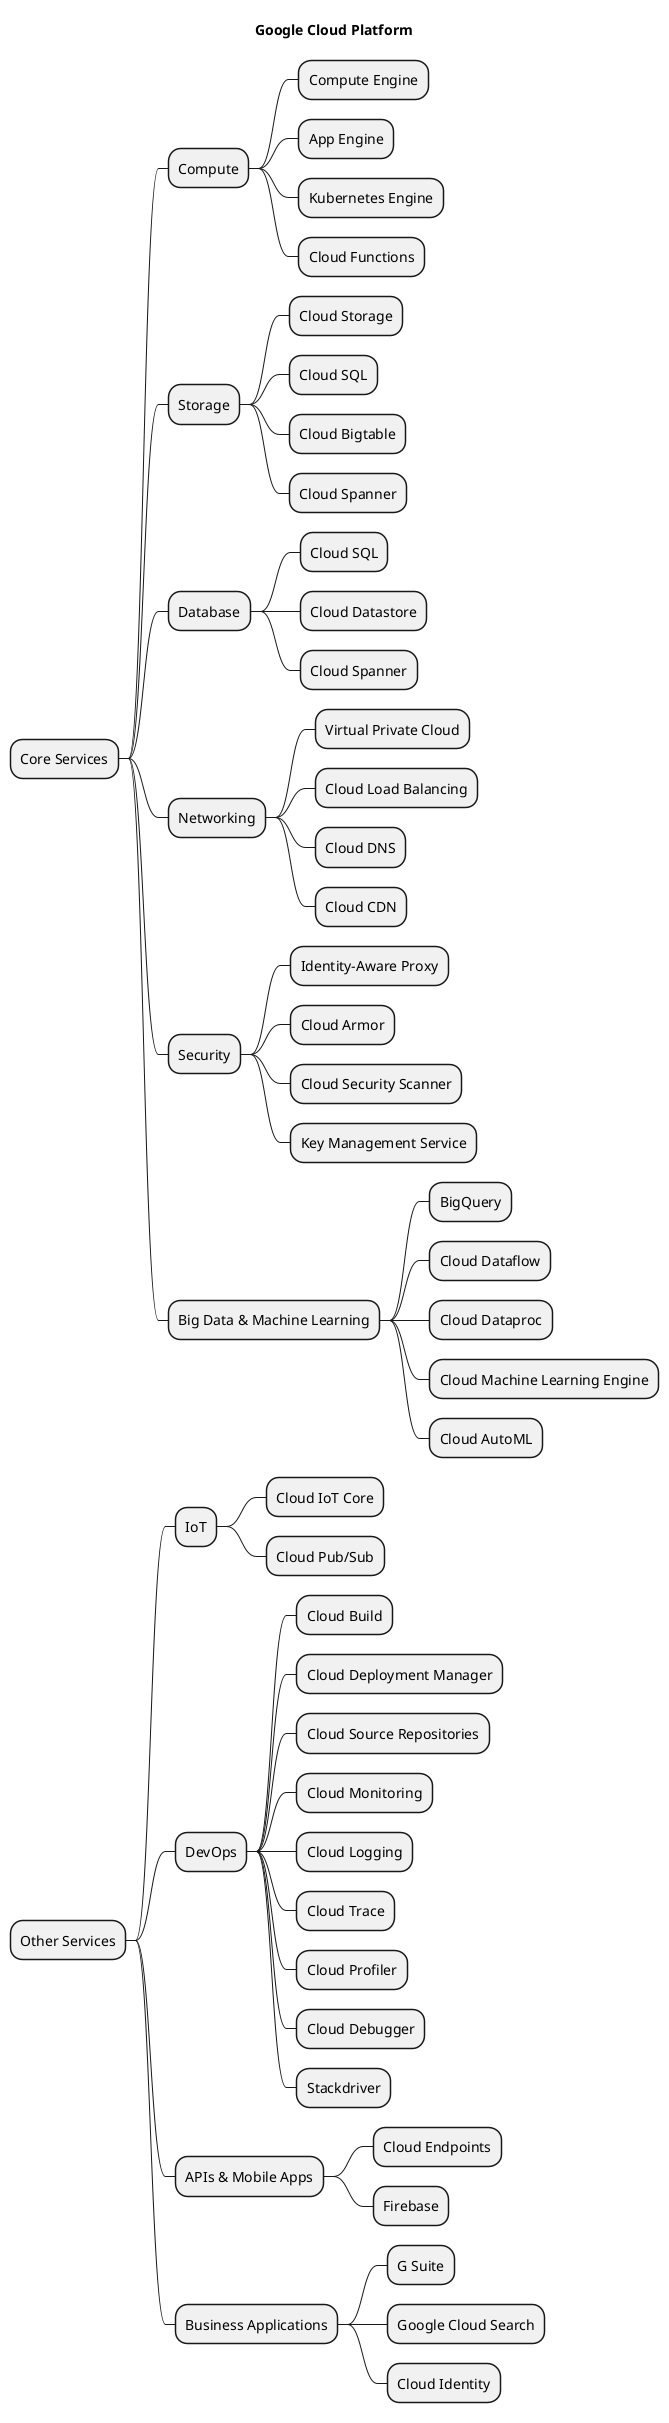 @startmindmap
title Google Cloud Platform
* Core Services
** Compute
*** Compute Engine
*** App Engine
*** Kubernetes Engine
*** Cloud Functions
** Storage
*** Cloud Storage
*** Cloud SQL
*** Cloud Bigtable
*** Cloud Spanner
** Database
*** Cloud SQL
*** Cloud Datastore
*** Cloud Spanner
** Networking
*** Virtual Private Cloud
*** Cloud Load Balancing
*** Cloud DNS
*** Cloud CDN
** Security
*** Identity-Aware Proxy
*** Cloud Armor
*** Cloud Security Scanner
*** Key Management Service
** Big Data & Machine Learning
*** BigQuery
*** Cloud Dataflow
*** Cloud Dataproc
*** Cloud Machine Learning Engine
*** Cloud AutoML
* Other Services
** IoT
*** Cloud IoT Core
*** Cloud Pub/Sub
** DevOps
*** Cloud Build
*** Cloud Deployment Manager
*** Cloud Source Repositories
*** Cloud Monitoring
*** Cloud Logging
*** Cloud Trace
*** Cloud Profiler
*** Cloud Debugger
*** Stackdriver
** APIs & Mobile Apps
*** Cloud Endpoints
*** Firebase
** Business Applications
*** G Suite
*** Google Cloud Search
*** Cloud Identity
@endmindmap
